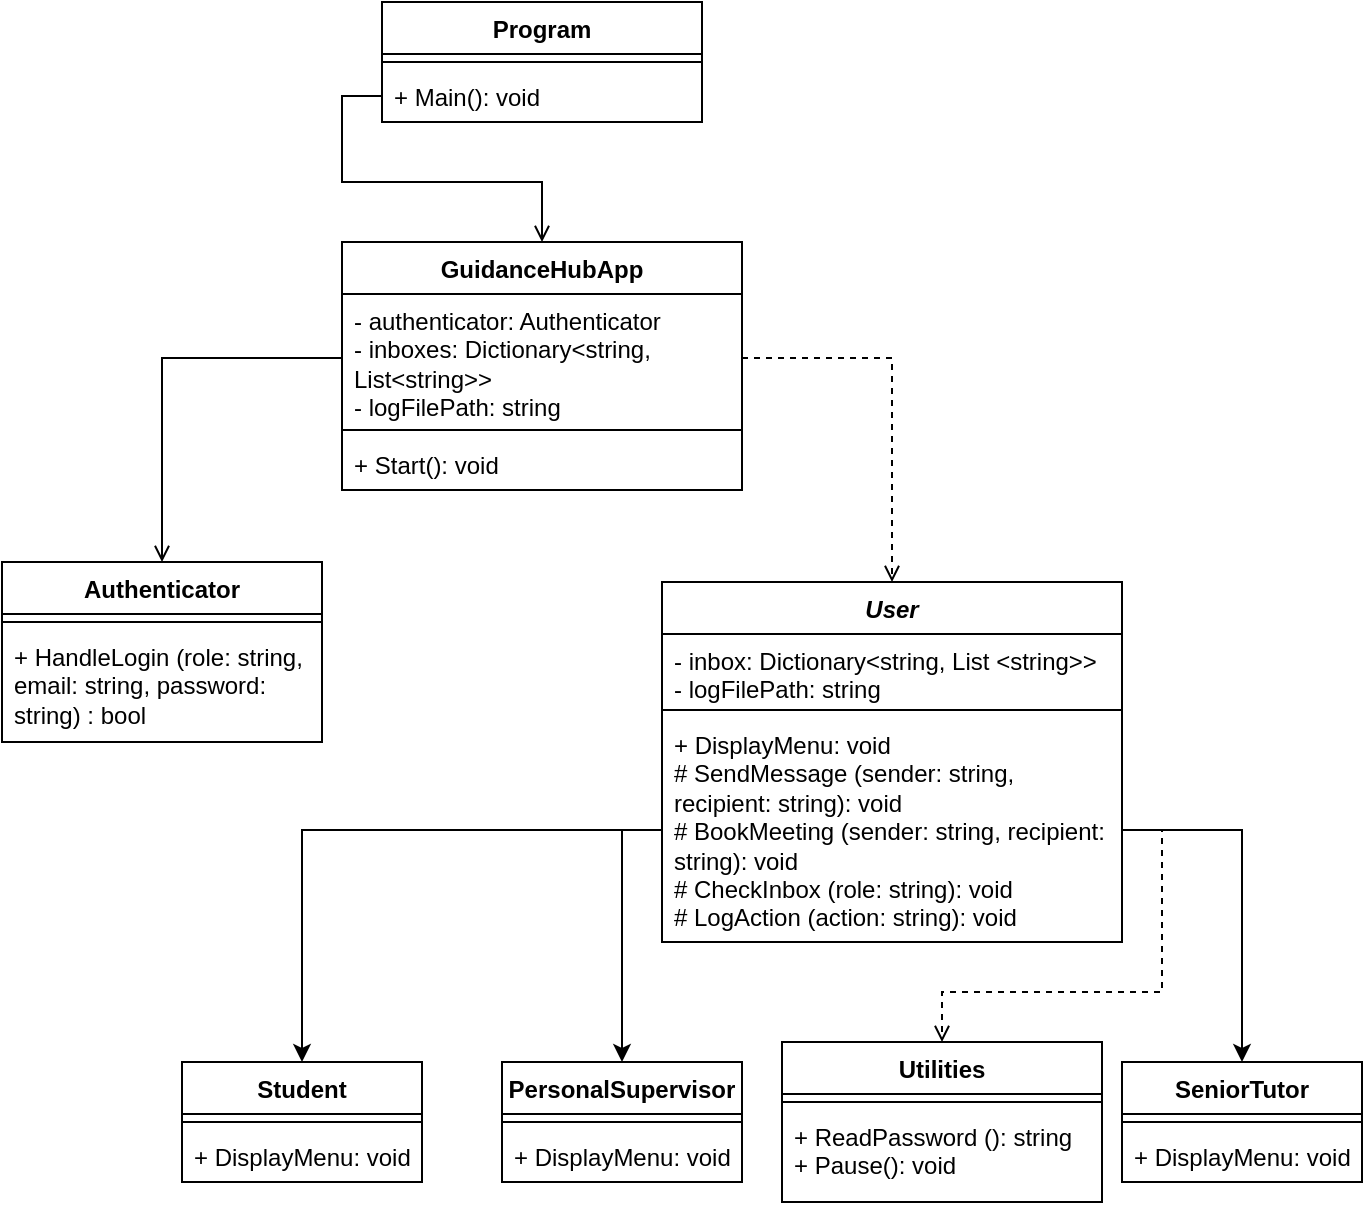<mxfile version="24.8.6">
  <diagram name="Page-1" id="BvLGYEvt-nDBIegFZNdJ">
    <mxGraphModel dx="1837" dy="823" grid="1" gridSize="10" guides="1" tooltips="1" connect="1" arrows="1" fold="1" page="1" pageScale="1" pageWidth="850" pageHeight="1100" math="0" shadow="0">
      <root>
        <mxCell id="0" />
        <mxCell id="1" parent="0" />
        <mxCell id="nNOjdYPiblm96Igl2QZm-2" value="GuidanceHubApp" style="swimlane;fontStyle=1;align=center;verticalAlign=top;childLayout=stackLayout;horizontal=1;startSize=26;horizontalStack=0;resizeParent=1;resizeParentMax=0;resizeLast=0;collapsible=1;marginBottom=0;whiteSpace=wrap;html=1;" vertex="1" parent="1">
          <mxGeometry x="290" y="160" width="200" height="124" as="geometry" />
        </mxCell>
        <mxCell id="nNOjdYPiblm96Igl2QZm-3" value="- authenticator: Authenticator&lt;div&gt;-&amp;nbsp;&lt;span style=&quot;background-color: initial;&quot;&gt;inboxes: Dictionary&amp;lt;string, List&amp;lt;string&amp;gt;&amp;gt;&lt;/span&gt;&lt;/div&gt;&lt;div&gt;&lt;span style=&quot;background-color: initial;&quot;&gt;-&amp;nbsp;&lt;/span&gt;&lt;span style=&quot;background-color: initial;&quot;&gt;logFilePath: string&lt;/span&gt;&lt;/div&gt;" style="text;strokeColor=none;fillColor=none;align=left;verticalAlign=top;spacingLeft=4;spacingRight=4;overflow=hidden;rotatable=0;points=[[0,0.5],[1,0.5]];portConstraint=eastwest;whiteSpace=wrap;html=1;" vertex="1" parent="nNOjdYPiblm96Igl2QZm-2">
          <mxGeometry y="26" width="200" height="64" as="geometry" />
        </mxCell>
        <mxCell id="nNOjdYPiblm96Igl2QZm-4" value="" style="line;strokeWidth=1;fillColor=none;align=left;verticalAlign=middle;spacingTop=-1;spacingLeft=3;spacingRight=3;rotatable=0;labelPosition=right;points=[];portConstraint=eastwest;strokeColor=inherit;" vertex="1" parent="nNOjdYPiblm96Igl2QZm-2">
          <mxGeometry y="90" width="200" height="8" as="geometry" />
        </mxCell>
        <mxCell id="nNOjdYPiblm96Igl2QZm-5" value="+&lt;span style=&quot;background-color: initial;&quot;&gt;&amp;nbsp;Start(): void&lt;/span&gt;" style="text;strokeColor=none;fillColor=none;align=left;verticalAlign=top;spacingLeft=4;spacingRight=4;overflow=hidden;rotatable=0;points=[[0,0.5],[1,0.5]];portConstraint=eastwest;whiteSpace=wrap;html=1;" vertex="1" parent="nNOjdYPiblm96Igl2QZm-2">
          <mxGeometry y="98" width="200" height="26" as="geometry" />
        </mxCell>
        <mxCell id="nNOjdYPiblm96Igl2QZm-6" value="Program" style="swimlane;fontStyle=1;align=center;verticalAlign=top;childLayout=stackLayout;horizontal=1;startSize=26;horizontalStack=0;resizeParent=1;resizeParentMax=0;resizeLast=0;collapsible=1;marginBottom=0;whiteSpace=wrap;html=1;" vertex="1" parent="1">
          <mxGeometry x="310" y="40" width="160" height="60" as="geometry" />
        </mxCell>
        <mxCell id="nNOjdYPiblm96Igl2QZm-8" value="" style="line;strokeWidth=1;fillColor=none;align=left;verticalAlign=middle;spacingTop=-1;spacingLeft=3;spacingRight=3;rotatable=0;labelPosition=right;points=[];portConstraint=eastwest;strokeColor=inherit;" vertex="1" parent="nNOjdYPiblm96Igl2QZm-6">
          <mxGeometry y="26" width="160" height="8" as="geometry" />
        </mxCell>
        <mxCell id="nNOjdYPiblm96Igl2QZm-9" value="+ Main(): void" style="text;strokeColor=none;fillColor=none;align=left;verticalAlign=top;spacingLeft=4;spacingRight=4;overflow=hidden;rotatable=0;points=[[0,0.5],[1,0.5]];portConstraint=eastwest;whiteSpace=wrap;html=1;" vertex="1" parent="nNOjdYPiblm96Igl2QZm-6">
          <mxGeometry y="34" width="160" height="26" as="geometry" />
        </mxCell>
        <mxCell id="nNOjdYPiblm96Igl2QZm-10" value="Authenticator" style="swimlane;fontStyle=1;align=center;verticalAlign=top;childLayout=stackLayout;horizontal=1;startSize=26;horizontalStack=0;resizeParent=1;resizeParentMax=0;resizeLast=0;collapsible=1;marginBottom=0;whiteSpace=wrap;html=1;" vertex="1" parent="1">
          <mxGeometry x="120" y="320" width="160" height="90" as="geometry" />
        </mxCell>
        <mxCell id="nNOjdYPiblm96Igl2QZm-12" value="" style="line;strokeWidth=1;fillColor=none;align=left;verticalAlign=middle;spacingTop=-1;spacingLeft=3;spacingRight=3;rotatable=0;labelPosition=right;points=[];portConstraint=eastwest;strokeColor=inherit;" vertex="1" parent="nNOjdYPiblm96Igl2QZm-10">
          <mxGeometry y="26" width="160" height="8" as="geometry" />
        </mxCell>
        <mxCell id="nNOjdYPiblm96Igl2QZm-13" value="+ HandleLogin (role: string, email: string, password: string) : bool" style="text;strokeColor=none;fillColor=none;align=left;verticalAlign=top;spacingLeft=4;spacingRight=4;overflow=hidden;rotatable=0;points=[[0,0.5],[1,0.5]];portConstraint=eastwest;whiteSpace=wrap;html=1;" vertex="1" parent="nNOjdYPiblm96Igl2QZm-10">
          <mxGeometry y="34" width="160" height="56" as="geometry" />
        </mxCell>
        <mxCell id="nNOjdYPiblm96Igl2QZm-14" value="&lt;i&gt;User&lt;/i&gt;" style="swimlane;fontStyle=1;align=center;verticalAlign=top;childLayout=stackLayout;horizontal=1;startSize=26;horizontalStack=0;resizeParent=1;resizeParentMax=0;resizeLast=0;collapsible=1;marginBottom=0;whiteSpace=wrap;html=1;" vertex="1" parent="1">
          <mxGeometry x="450" y="330" width="230" height="180" as="geometry" />
        </mxCell>
        <mxCell id="nNOjdYPiblm96Igl2QZm-15" value="- inbox: Dictionary&amp;lt;string, List &amp;lt;string&amp;gt;&amp;gt;&lt;div&gt;- logFilePath: string&lt;/div&gt;" style="text;strokeColor=none;fillColor=none;align=left;verticalAlign=top;spacingLeft=4;spacingRight=4;overflow=hidden;rotatable=0;points=[[0,0.5],[1,0.5]];portConstraint=eastwest;whiteSpace=wrap;html=1;" vertex="1" parent="nNOjdYPiblm96Igl2QZm-14">
          <mxGeometry y="26" width="230" height="34" as="geometry" />
        </mxCell>
        <mxCell id="nNOjdYPiblm96Igl2QZm-16" value="" style="line;strokeWidth=1;fillColor=none;align=left;verticalAlign=middle;spacingTop=-1;spacingLeft=3;spacingRight=3;rotatable=0;labelPosition=right;points=[];portConstraint=eastwest;strokeColor=inherit;" vertex="1" parent="nNOjdYPiblm96Igl2QZm-14">
          <mxGeometry y="60" width="230" height="8" as="geometry" />
        </mxCell>
        <mxCell id="nNOjdYPiblm96Igl2QZm-17" value="+ DisplayMenu: void&lt;div&gt;# SendMessage (sender: string, recipient: string): void&lt;/div&gt;&lt;div&gt;# BookMeeting (sender: string, recipient: string): void&lt;/div&gt;&lt;div&gt;# CheckInbox (role: string): void&lt;/div&gt;&lt;div&gt;# LogAction (action: string): void&lt;/div&gt;&lt;div&gt;&lt;br&gt;&lt;/div&gt;&lt;div&gt;&lt;br&gt;&lt;div&gt;&lt;br&gt;&lt;/div&gt;&lt;/div&gt;" style="text;strokeColor=none;fillColor=none;align=left;verticalAlign=top;spacingLeft=4;spacingRight=4;overflow=hidden;rotatable=0;points=[[0,0.5],[1,0.5]];portConstraint=eastwest;whiteSpace=wrap;html=1;" vertex="1" parent="nNOjdYPiblm96Igl2QZm-14">
          <mxGeometry y="68" width="230" height="112" as="geometry" />
        </mxCell>
        <mxCell id="nNOjdYPiblm96Igl2QZm-18" value="Student" style="swimlane;fontStyle=1;align=center;verticalAlign=top;childLayout=stackLayout;horizontal=1;startSize=26;horizontalStack=0;resizeParent=1;resizeParentMax=0;resizeLast=0;collapsible=1;marginBottom=0;whiteSpace=wrap;html=1;" vertex="1" parent="1">
          <mxGeometry x="210" y="570" width="120" height="60" as="geometry" />
        </mxCell>
        <mxCell id="nNOjdYPiblm96Igl2QZm-20" value="" style="line;strokeWidth=1;fillColor=none;align=left;verticalAlign=middle;spacingTop=-1;spacingLeft=3;spacingRight=3;rotatable=0;labelPosition=right;points=[];portConstraint=eastwest;strokeColor=inherit;" vertex="1" parent="nNOjdYPiblm96Igl2QZm-18">
          <mxGeometry y="26" width="120" height="8" as="geometry" />
        </mxCell>
        <mxCell id="nNOjdYPiblm96Igl2QZm-21" value="+ DisplayMenu: void" style="text;strokeColor=none;fillColor=none;align=left;verticalAlign=top;spacingLeft=4;spacingRight=4;overflow=hidden;rotatable=0;points=[[0,0.5],[1,0.5]];portConstraint=eastwest;whiteSpace=wrap;html=1;" vertex="1" parent="nNOjdYPiblm96Igl2QZm-18">
          <mxGeometry y="34" width="120" height="26" as="geometry" />
        </mxCell>
        <mxCell id="nNOjdYPiblm96Igl2QZm-28" value="Utilities" style="swimlane;fontStyle=1;align=center;verticalAlign=top;childLayout=stackLayout;horizontal=1;startSize=26;horizontalStack=0;resizeParent=1;resizeParentMax=0;resizeLast=0;collapsible=1;marginBottom=0;whiteSpace=wrap;html=1;" vertex="1" parent="1">
          <mxGeometry x="510" y="560" width="160" height="80" as="geometry" />
        </mxCell>
        <mxCell id="nNOjdYPiblm96Igl2QZm-30" value="" style="line;strokeWidth=1;fillColor=none;align=left;verticalAlign=middle;spacingTop=-1;spacingLeft=3;spacingRight=3;rotatable=0;labelPosition=right;points=[];portConstraint=eastwest;strokeColor=inherit;" vertex="1" parent="nNOjdYPiblm96Igl2QZm-28">
          <mxGeometry y="26" width="160" height="8" as="geometry" />
        </mxCell>
        <mxCell id="nNOjdYPiblm96Igl2QZm-31" value="+ ReadPassword (): string&lt;div&gt;+ Pause(): void&lt;/div&gt;" style="text;strokeColor=none;fillColor=none;align=left;verticalAlign=top;spacingLeft=4;spacingRight=4;overflow=hidden;rotatable=0;points=[[0,0.5],[1,0.5]];portConstraint=eastwest;whiteSpace=wrap;html=1;" vertex="1" parent="nNOjdYPiblm96Igl2QZm-28">
          <mxGeometry y="34" width="160" height="46" as="geometry" />
        </mxCell>
        <mxCell id="nNOjdYPiblm96Igl2QZm-35" value="" style="html=1;labelBackgroundColor=#ffffff;jettySize=auto;orthogonalLoop=1;fontSize=14;rounded=0;jumpStyle=gap;edgeStyle=orthogonalEdgeStyle;startArrow=none;endArrow=open;strokeWidth=1;entryX=0.5;entryY=0;entryDx=0;entryDy=0;exitX=0;exitY=0.5;exitDx=0;exitDy=0;" edge="1" parent="1" source="nNOjdYPiblm96Igl2QZm-9" target="nNOjdYPiblm96Igl2QZm-2">
          <mxGeometry width="48" height="48" relative="1" as="geometry">
            <mxPoint x="300" y="90" as="sourcePoint" />
            <mxPoint x="150" y="120" as="targetPoint" />
          </mxGeometry>
        </mxCell>
        <mxCell id="nNOjdYPiblm96Igl2QZm-41" value="PersonalSupervisor" style="swimlane;fontStyle=1;align=center;verticalAlign=top;childLayout=stackLayout;horizontal=1;startSize=26;horizontalStack=0;resizeParent=1;resizeParentMax=0;resizeLast=0;collapsible=1;marginBottom=0;whiteSpace=wrap;html=1;" vertex="1" parent="1">
          <mxGeometry x="370" y="570" width="120" height="60" as="geometry" />
        </mxCell>
        <mxCell id="nNOjdYPiblm96Igl2QZm-42" value="" style="line;strokeWidth=1;fillColor=none;align=left;verticalAlign=middle;spacingTop=-1;spacingLeft=3;spacingRight=3;rotatable=0;labelPosition=right;points=[];portConstraint=eastwest;strokeColor=inherit;" vertex="1" parent="nNOjdYPiblm96Igl2QZm-41">
          <mxGeometry y="26" width="120" height="8" as="geometry" />
        </mxCell>
        <mxCell id="nNOjdYPiblm96Igl2QZm-43" value="+ DisplayMenu: void" style="text;strokeColor=none;fillColor=none;align=left;verticalAlign=top;spacingLeft=4;spacingRight=4;overflow=hidden;rotatable=0;points=[[0,0.5],[1,0.5]];portConstraint=eastwest;whiteSpace=wrap;html=1;" vertex="1" parent="nNOjdYPiblm96Igl2QZm-41">
          <mxGeometry y="34" width="120" height="26" as="geometry" />
        </mxCell>
        <mxCell id="nNOjdYPiblm96Igl2QZm-44" value="SeniorTutor" style="swimlane;fontStyle=1;align=center;verticalAlign=top;childLayout=stackLayout;horizontal=1;startSize=26;horizontalStack=0;resizeParent=1;resizeParentMax=0;resizeLast=0;collapsible=1;marginBottom=0;whiteSpace=wrap;html=1;" vertex="1" parent="1">
          <mxGeometry x="680" y="570" width="120" height="60" as="geometry" />
        </mxCell>
        <mxCell id="nNOjdYPiblm96Igl2QZm-45" value="" style="line;strokeWidth=1;fillColor=none;align=left;verticalAlign=middle;spacingTop=-1;spacingLeft=3;spacingRight=3;rotatable=0;labelPosition=right;points=[];portConstraint=eastwest;strokeColor=inherit;" vertex="1" parent="nNOjdYPiblm96Igl2QZm-44">
          <mxGeometry y="26" width="120" height="8" as="geometry" />
        </mxCell>
        <mxCell id="nNOjdYPiblm96Igl2QZm-46" value="+ DisplayMenu: void" style="text;strokeColor=none;fillColor=none;align=left;verticalAlign=top;spacingLeft=4;spacingRight=4;overflow=hidden;rotatable=0;points=[[0,0.5],[1,0.5]];portConstraint=eastwest;whiteSpace=wrap;html=1;" vertex="1" parent="nNOjdYPiblm96Igl2QZm-44">
          <mxGeometry y="34" width="120" height="26" as="geometry" />
        </mxCell>
        <mxCell id="nNOjdYPiblm96Igl2QZm-57" value="" style="html=1;labelBackgroundColor=#ffffff;jettySize=auto;orthogonalLoop=1;fontSize=14;rounded=0;jumpStyle=gap;edgeStyle=orthogonalEdgeStyle;startArrow=none;endArrow=open;strokeWidth=1;entryX=0.5;entryY=0;entryDx=0;entryDy=0;exitX=0;exitY=0.5;exitDx=0;exitDy=0;" edge="1" parent="1" source="nNOjdYPiblm96Igl2QZm-3" target="nNOjdYPiblm96Igl2QZm-10">
          <mxGeometry width="48" height="48" relative="1" as="geometry">
            <mxPoint x="100" y="257" as="sourcePoint" />
            <mxPoint x="180" y="330" as="targetPoint" />
          </mxGeometry>
        </mxCell>
        <mxCell id="nNOjdYPiblm96Igl2QZm-58" value="" style="html=1;labelBackgroundColor=#ffffff;jettySize=auto;orthogonalLoop=1;fontSize=14;rounded=0;jumpStyle=gap;edgeStyle=orthogonalEdgeStyle;startArrow=none;endArrow=open;dashed=1;strokeWidth=1;exitX=1;exitY=0.5;exitDx=0;exitDy=0;entryX=0.5;entryY=0;entryDx=0;entryDy=0;" edge="1" parent="1" source="nNOjdYPiblm96Igl2QZm-3" target="nNOjdYPiblm96Igl2QZm-14">
          <mxGeometry width="48" height="48" relative="1" as="geometry">
            <mxPoint x="590" y="136" as="sourcePoint" />
            <mxPoint x="750" y="110" as="targetPoint" />
          </mxGeometry>
        </mxCell>
        <mxCell id="nNOjdYPiblm96Igl2QZm-61" style="edgeStyle=orthogonalEdgeStyle;rounded=0;orthogonalLoop=1;jettySize=auto;html=1;entryX=0.5;entryY=0;entryDx=0;entryDy=0;" edge="1" parent="1" source="nNOjdYPiblm96Igl2QZm-17" target="nNOjdYPiblm96Igl2QZm-18">
          <mxGeometry relative="1" as="geometry" />
        </mxCell>
        <mxCell id="nNOjdYPiblm96Igl2QZm-62" style="edgeStyle=orthogonalEdgeStyle;rounded=0;orthogonalLoop=1;jettySize=auto;html=1;exitX=0;exitY=0.5;exitDx=0;exitDy=0;entryX=0.5;entryY=0;entryDx=0;entryDy=0;" edge="1" parent="1" source="nNOjdYPiblm96Igl2QZm-17" target="nNOjdYPiblm96Igl2QZm-41">
          <mxGeometry relative="1" as="geometry" />
        </mxCell>
        <mxCell id="nNOjdYPiblm96Igl2QZm-63" style="edgeStyle=orthogonalEdgeStyle;rounded=0;orthogonalLoop=1;jettySize=auto;html=1;exitX=1;exitY=0.5;exitDx=0;exitDy=0;entryX=0.5;entryY=0;entryDx=0;entryDy=0;" edge="1" parent="1" source="nNOjdYPiblm96Igl2QZm-17" target="nNOjdYPiblm96Igl2QZm-44">
          <mxGeometry relative="1" as="geometry" />
        </mxCell>
        <mxCell id="nNOjdYPiblm96Igl2QZm-66" value="" style="html=1;labelBackgroundColor=#ffffff;jettySize=auto;orthogonalLoop=1;fontSize=14;rounded=0;jumpStyle=gap;edgeStyle=orthogonalEdgeStyle;startArrow=none;endArrow=open;dashed=1;strokeWidth=1;exitX=1;exitY=0.5;exitDx=0;exitDy=0;entryX=0.5;entryY=0;entryDx=0;entryDy=0;" edge="1" parent="1" source="nNOjdYPiblm96Igl2QZm-17" target="nNOjdYPiblm96Igl2QZm-28">
          <mxGeometry width="48" height="48" relative="1" as="geometry">
            <mxPoint x="724.54" y="450" as="sourcePoint" />
            <mxPoint x="799.54" y="562" as="targetPoint" />
          </mxGeometry>
        </mxCell>
      </root>
    </mxGraphModel>
  </diagram>
</mxfile>
